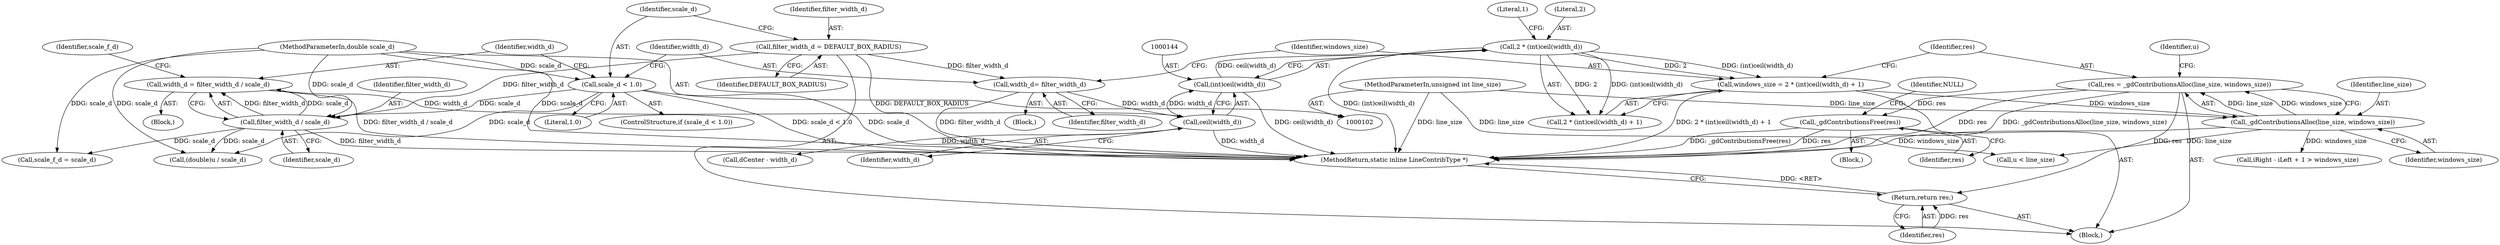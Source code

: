 digraph "0_libgd_4f65a3e4eedaffa1efcf9ee1eb08f0b504fbc31a@pointer" {
"1000148" [label="(Call,res = _gdContributionsAlloc(line_size, windows_size))"];
"1000150" [label="(Call,_gdContributionsAlloc(line_size, windows_size))"];
"1000103" [label="(MethodParameterIn,unsigned int line_size)"];
"1000138" [label="(Call,windows_size = 2 * (int)ceil(width_d) + 1)"];
"1000141" [label="(Call,2 * (int)ceil(width_d))"];
"1000143" [label="(Call,(int)ceil(width_d))"];
"1000145" [label="(Call,ceil(width_d))"];
"1000125" [label="(Call,width_d = filter_width_d / scale_d)"];
"1000127" [label="(Call,filter_width_d / scale_d)"];
"1000114" [label="(Call,filter_width_d = DEFAULT_BOX_RADIUS)"];
"1000121" [label="(Call,scale_d < 1.0)"];
"1000105" [label="(MethodParameterIn,double scale_d)"];
"1000135" [label="(Call,width_d= filter_width_d)"];
"1000285" [label="(Call,_gdContributionsFree(res))"];
"1000317" [label="(Return,return res;)"];
"1000285" [label="(Call,_gdContributionsFree(res))"];
"1000116" [label="(Identifier,DEFAULT_BOX_RADIUS)"];
"1000284" [label="(Block,)"];
"1000105" [label="(MethodParameterIn,double scale_d)"];
"1000179" [label="(Call,dCenter - width_d)"];
"1000114" [label="(Call,filter_width_d = DEFAULT_BOX_RADIUS)"];
"1000126" [label="(Identifier,width_d)"];
"1000124" [label="(Block,)"];
"1000131" [label="(Identifier,scale_f_d)"];
"1000107" [label="(Block,)"];
"1000129" [label="(Identifier,scale_d)"];
"1000127" [label="(Call,filter_width_d / scale_d)"];
"1000141" [label="(Call,2 * (int)ceil(width_d))"];
"1000138" [label="(Call,windows_size = 2 * (int)ceil(width_d) + 1)"];
"1000149" [label="(Identifier,res)"];
"1000142" [label="(Literal,2)"];
"1000318" [label="(Identifier,res)"];
"1000155" [label="(Identifier,u)"];
"1000288" [label="(Identifier,NULL)"];
"1000317" [label="(Return,return res;)"];
"1000319" [label="(MethodReturn,static inline LineContribType *)"];
"1000286" [label="(Identifier,res)"];
"1000134" [label="(Block,)"];
"1000140" [label="(Call,2 * (int)ceil(width_d) + 1)"];
"1000125" [label="(Call,width_d = filter_width_d / scale_d)"];
"1000151" [label="(Identifier,line_size)"];
"1000130" [label="(Call,scale_f_d = scale_d)"];
"1000150" [label="(Call,_gdContributionsAlloc(line_size, windows_size))"];
"1000166" [label="(Call,(double)u / scale_d)"];
"1000135" [label="(Call,width_d= filter_width_d)"];
"1000203" [label="(Call,iRight - iLeft + 1 > windows_size)"];
"1000147" [label="(Literal,1)"];
"1000122" [label="(Identifier,scale_d)"];
"1000123" [label="(Literal,1.0)"];
"1000145" [label="(Call,ceil(width_d))"];
"1000148" [label="(Call,res = _gdContributionsAlloc(line_size, windows_size))"];
"1000152" [label="(Identifier,windows_size)"];
"1000115" [label="(Identifier,filter_width_d)"];
"1000103" [label="(MethodParameterIn,unsigned int line_size)"];
"1000157" [label="(Call,u < line_size)"];
"1000139" [label="(Identifier,windows_size)"];
"1000121" [label="(Call,scale_d < 1.0)"];
"1000146" [label="(Identifier,width_d)"];
"1000137" [label="(Identifier,filter_width_d)"];
"1000128" [label="(Identifier,filter_width_d)"];
"1000136" [label="(Identifier,width_d)"];
"1000143" [label="(Call,(int)ceil(width_d))"];
"1000120" [label="(ControlStructure,if (scale_d < 1.0))"];
"1000148" -> "1000107"  [label="AST: "];
"1000148" -> "1000150"  [label="CFG: "];
"1000149" -> "1000148"  [label="AST: "];
"1000150" -> "1000148"  [label="AST: "];
"1000155" -> "1000148"  [label="CFG: "];
"1000148" -> "1000319"  [label="DDG: res"];
"1000148" -> "1000319"  [label="DDG: _gdContributionsAlloc(line_size, windows_size)"];
"1000150" -> "1000148"  [label="DDG: line_size"];
"1000150" -> "1000148"  [label="DDG: windows_size"];
"1000148" -> "1000285"  [label="DDG: res"];
"1000148" -> "1000317"  [label="DDG: res"];
"1000150" -> "1000152"  [label="CFG: "];
"1000151" -> "1000150"  [label="AST: "];
"1000152" -> "1000150"  [label="AST: "];
"1000150" -> "1000319"  [label="DDG: windows_size"];
"1000103" -> "1000150"  [label="DDG: line_size"];
"1000138" -> "1000150"  [label="DDG: windows_size"];
"1000150" -> "1000157"  [label="DDG: line_size"];
"1000150" -> "1000203"  [label="DDG: windows_size"];
"1000103" -> "1000102"  [label="AST: "];
"1000103" -> "1000319"  [label="DDG: line_size"];
"1000103" -> "1000157"  [label="DDG: line_size"];
"1000138" -> "1000107"  [label="AST: "];
"1000138" -> "1000140"  [label="CFG: "];
"1000139" -> "1000138"  [label="AST: "];
"1000140" -> "1000138"  [label="AST: "];
"1000149" -> "1000138"  [label="CFG: "];
"1000138" -> "1000319"  [label="DDG: 2 * (int)ceil(width_d) + 1"];
"1000141" -> "1000138"  [label="DDG: 2"];
"1000141" -> "1000138"  [label="DDG: (int)ceil(width_d)"];
"1000141" -> "1000140"  [label="AST: "];
"1000141" -> "1000143"  [label="CFG: "];
"1000142" -> "1000141"  [label="AST: "];
"1000143" -> "1000141"  [label="AST: "];
"1000147" -> "1000141"  [label="CFG: "];
"1000141" -> "1000319"  [label="DDG: (int)ceil(width_d)"];
"1000141" -> "1000140"  [label="DDG: 2"];
"1000141" -> "1000140"  [label="DDG: (int)ceil(width_d)"];
"1000143" -> "1000141"  [label="DDG: ceil(width_d)"];
"1000143" -> "1000145"  [label="CFG: "];
"1000144" -> "1000143"  [label="AST: "];
"1000145" -> "1000143"  [label="AST: "];
"1000143" -> "1000319"  [label="DDG: ceil(width_d)"];
"1000145" -> "1000143"  [label="DDG: width_d"];
"1000145" -> "1000146"  [label="CFG: "];
"1000146" -> "1000145"  [label="AST: "];
"1000145" -> "1000319"  [label="DDG: width_d"];
"1000125" -> "1000145"  [label="DDG: width_d"];
"1000135" -> "1000145"  [label="DDG: width_d"];
"1000145" -> "1000179"  [label="DDG: width_d"];
"1000125" -> "1000124"  [label="AST: "];
"1000125" -> "1000127"  [label="CFG: "];
"1000126" -> "1000125"  [label="AST: "];
"1000127" -> "1000125"  [label="AST: "];
"1000131" -> "1000125"  [label="CFG: "];
"1000125" -> "1000319"  [label="DDG: filter_width_d / scale_d"];
"1000127" -> "1000125"  [label="DDG: filter_width_d"];
"1000127" -> "1000125"  [label="DDG: scale_d"];
"1000127" -> "1000129"  [label="CFG: "];
"1000128" -> "1000127"  [label="AST: "];
"1000129" -> "1000127"  [label="AST: "];
"1000127" -> "1000319"  [label="DDG: filter_width_d"];
"1000114" -> "1000127"  [label="DDG: filter_width_d"];
"1000121" -> "1000127"  [label="DDG: scale_d"];
"1000105" -> "1000127"  [label="DDG: scale_d"];
"1000127" -> "1000130"  [label="DDG: scale_d"];
"1000127" -> "1000166"  [label="DDG: scale_d"];
"1000114" -> "1000107"  [label="AST: "];
"1000114" -> "1000116"  [label="CFG: "];
"1000115" -> "1000114"  [label="AST: "];
"1000116" -> "1000114"  [label="AST: "];
"1000122" -> "1000114"  [label="CFG: "];
"1000114" -> "1000319"  [label="DDG: DEFAULT_BOX_RADIUS"];
"1000114" -> "1000135"  [label="DDG: filter_width_d"];
"1000121" -> "1000120"  [label="AST: "];
"1000121" -> "1000123"  [label="CFG: "];
"1000122" -> "1000121"  [label="AST: "];
"1000123" -> "1000121"  [label="AST: "];
"1000126" -> "1000121"  [label="CFG: "];
"1000136" -> "1000121"  [label="CFG: "];
"1000121" -> "1000319"  [label="DDG: scale_d < 1.0"];
"1000121" -> "1000319"  [label="DDG: scale_d"];
"1000105" -> "1000121"  [label="DDG: scale_d"];
"1000121" -> "1000166"  [label="DDG: scale_d"];
"1000105" -> "1000102"  [label="AST: "];
"1000105" -> "1000319"  [label="DDG: scale_d"];
"1000105" -> "1000130"  [label="DDG: scale_d"];
"1000105" -> "1000166"  [label="DDG: scale_d"];
"1000135" -> "1000134"  [label="AST: "];
"1000135" -> "1000137"  [label="CFG: "];
"1000136" -> "1000135"  [label="AST: "];
"1000137" -> "1000135"  [label="AST: "];
"1000139" -> "1000135"  [label="CFG: "];
"1000135" -> "1000319"  [label="DDG: filter_width_d"];
"1000285" -> "1000284"  [label="AST: "];
"1000285" -> "1000286"  [label="CFG: "];
"1000286" -> "1000285"  [label="AST: "];
"1000288" -> "1000285"  [label="CFG: "];
"1000285" -> "1000319"  [label="DDG: res"];
"1000285" -> "1000319"  [label="DDG: _gdContributionsFree(res)"];
"1000317" -> "1000107"  [label="AST: "];
"1000317" -> "1000318"  [label="CFG: "];
"1000318" -> "1000317"  [label="AST: "];
"1000319" -> "1000317"  [label="CFG: "];
"1000317" -> "1000319"  [label="DDG: <RET>"];
"1000318" -> "1000317"  [label="DDG: res"];
}
